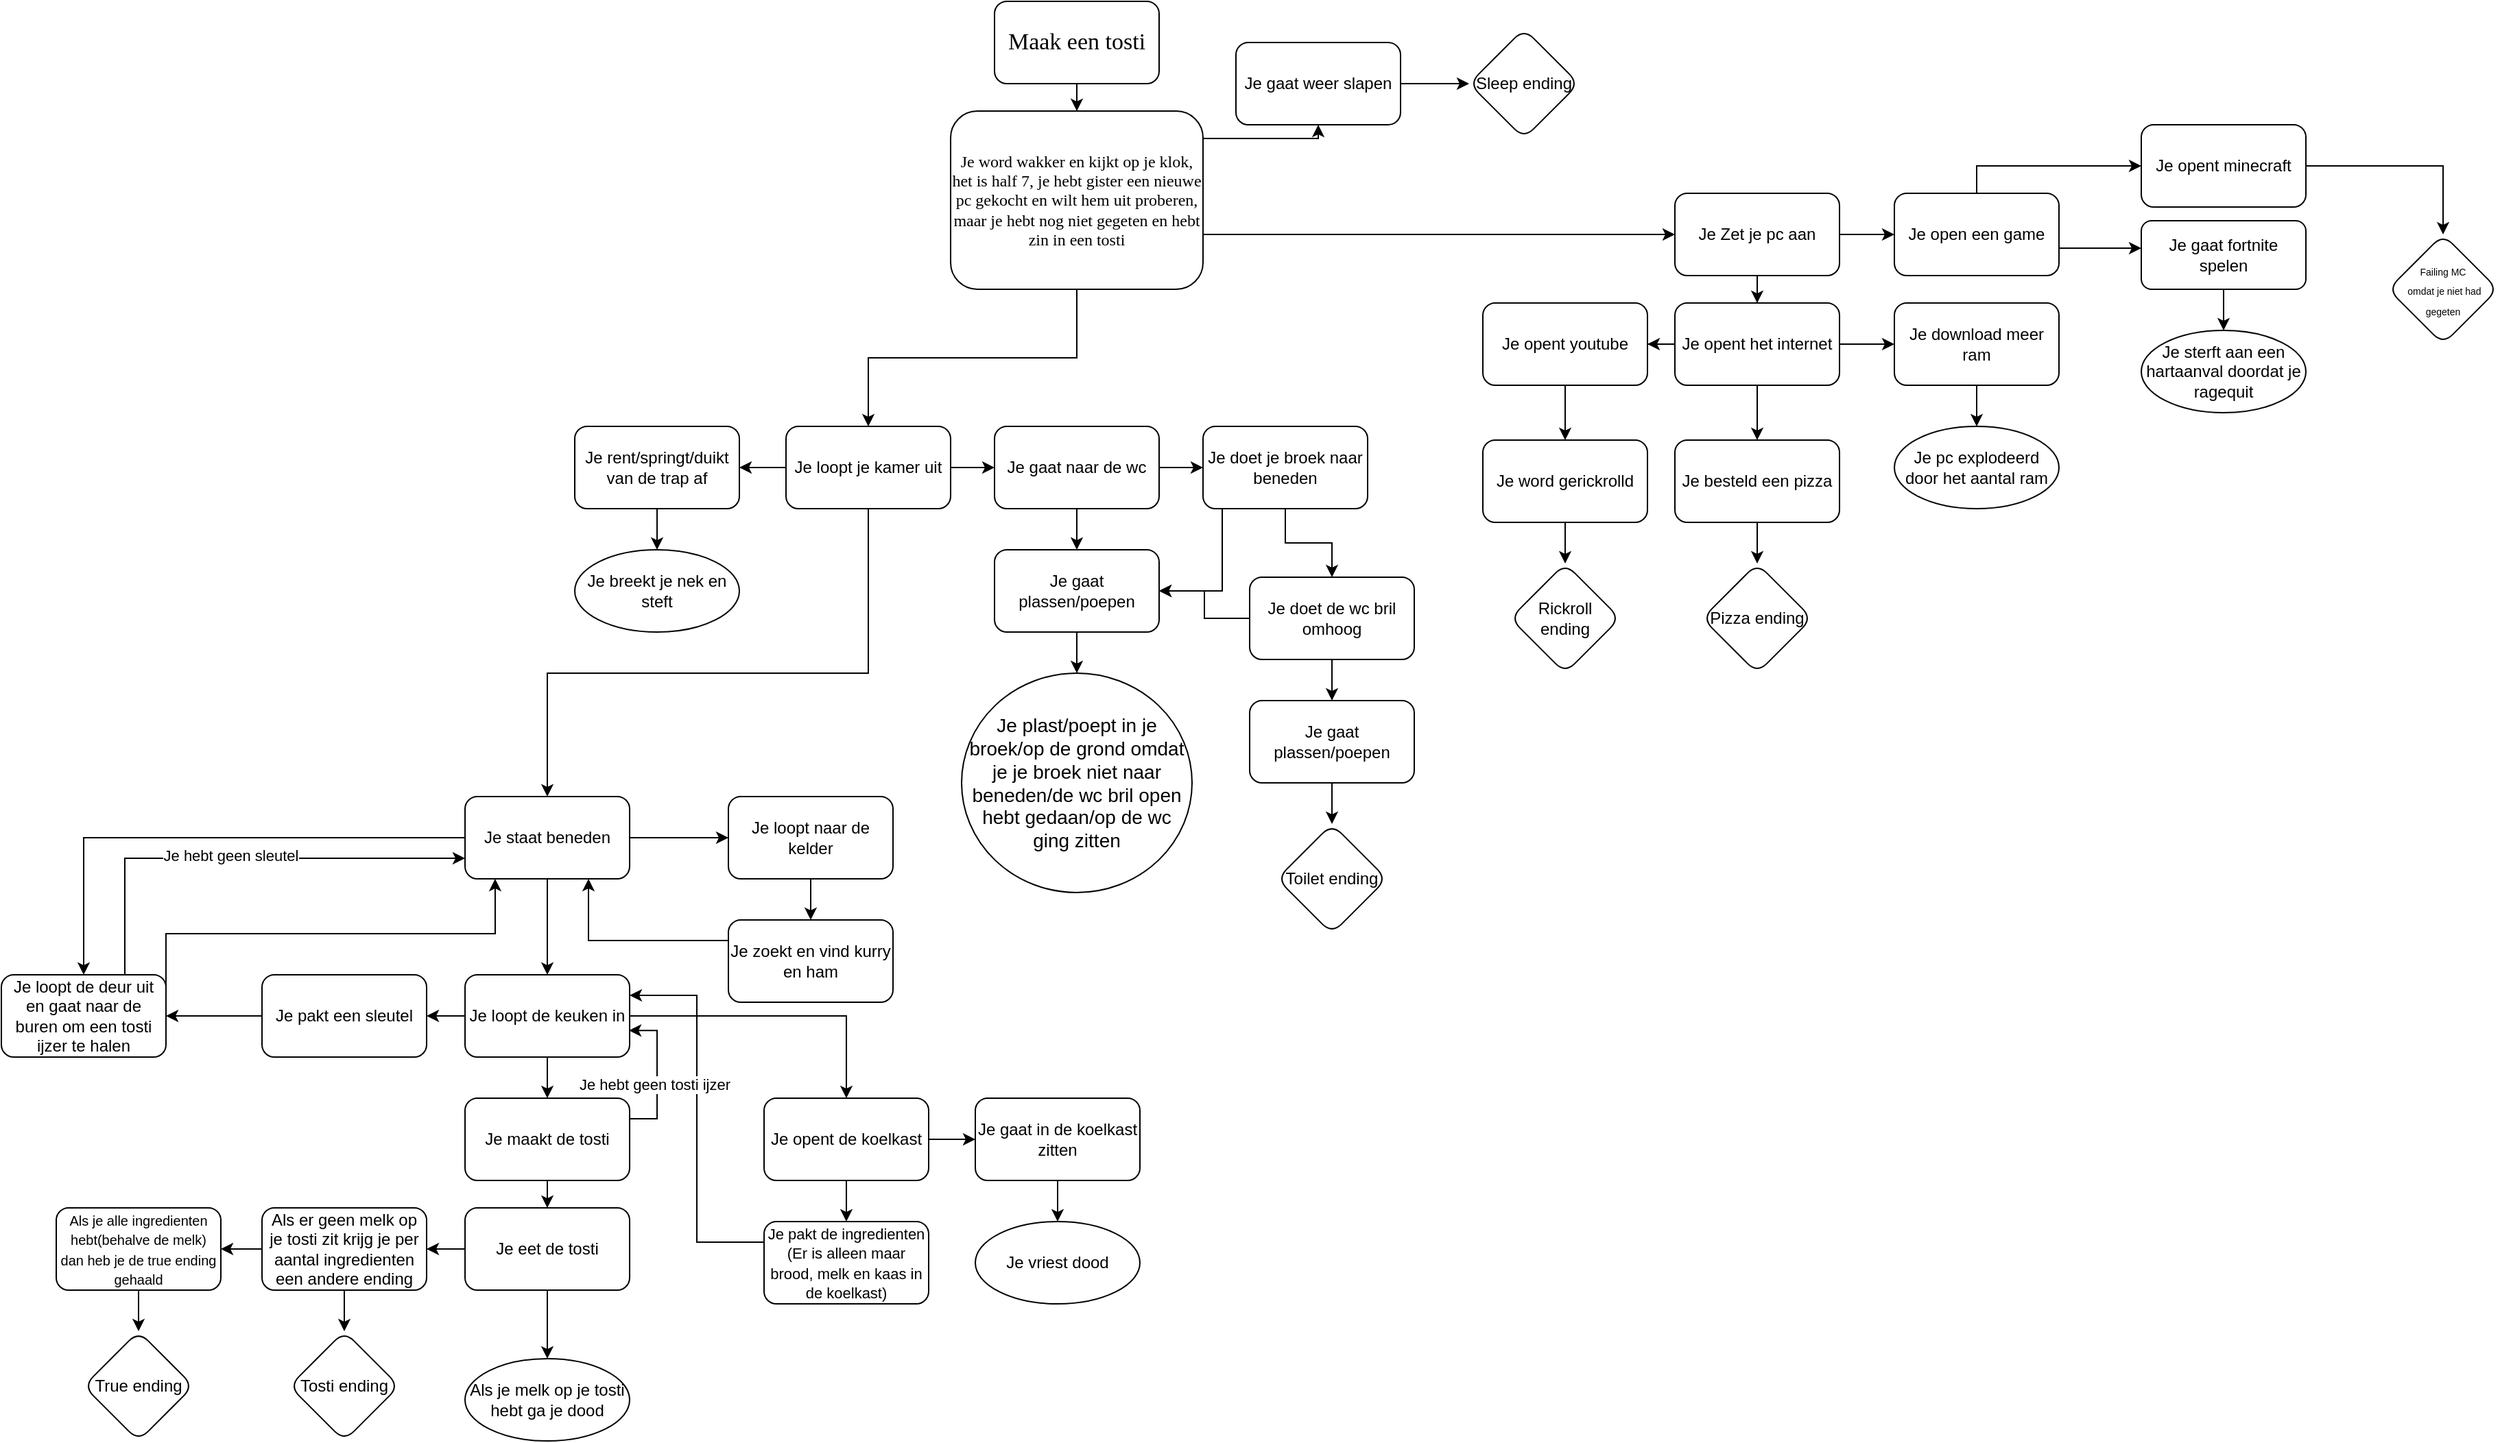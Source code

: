 <mxfile version="15.2.7" type="device"><diagram id="t-NhLki0uv-rIG52Zlui" name="Page-1"><mxGraphModel dx="3320" dy="1370" grid="1" gridSize="10" guides="1" tooltips="1" connect="1" arrows="1" fold="1" page="1" pageScale="1" pageWidth="827" pageHeight="1169" math="0" shadow="0"><root><mxCell id="0"/><mxCell id="1" parent="0"/><mxCell id="_DH_N6ZCU02UOD9aZjhE-5" value="" style="edgeStyle=orthogonalEdgeStyle;rounded=0;orthogonalLoop=1;jettySize=auto;html=1;" parent="1" source="_DH_N6ZCU02UOD9aZjhE-3" target="_DH_N6ZCU02UOD9aZjhE-4" edge="1"><mxGeometry relative="1" as="geometry"/></mxCell><mxCell id="_DH_N6ZCU02UOD9aZjhE-3" value="&lt;font style=&quot;font-size: 17px&quot; face=&quot;Lucida Console&quot;&gt;Maak een tosti&lt;/font&gt;" style="rounded=1;whiteSpace=wrap;html=1;" parent="1" vertex="1"><mxGeometry x="344" y="30" width="120" height="60" as="geometry"/></mxCell><mxCell id="_DH_N6ZCU02UOD9aZjhE-7" value="" style="edgeStyle=orthogonalEdgeStyle;rounded=0;orthogonalLoop=1;jettySize=auto;html=1;" parent="1" source="_DH_N6ZCU02UOD9aZjhE-4" target="_DH_N6ZCU02UOD9aZjhE-6" edge="1"><mxGeometry relative="1" as="geometry"><mxPoint x="500" y="130" as="sourcePoint"/><Array as="points"><mxPoint x="540" y="130"/><mxPoint x="540" y="130"/></Array></mxGeometry></mxCell><mxCell id="_DH_N6ZCU02UOD9aZjhE-14" value="" style="edgeStyle=orthogonalEdgeStyle;rounded=0;orthogonalLoop=1;jettySize=auto;html=1;" parent="1" source="_DH_N6ZCU02UOD9aZjhE-4" target="_DH_N6ZCU02UOD9aZjhE-13" edge="1"><mxGeometry relative="1" as="geometry"><mxPoint x="500" y="200" as="sourcePoint"/><Array as="points"><mxPoint x="530" y="200"/><mxPoint x="530" y="200"/></Array></mxGeometry></mxCell><mxCell id="_DH_N6ZCU02UOD9aZjhE-51" value="" style="edgeStyle=orthogonalEdgeStyle;rounded=0;orthogonalLoop=1;jettySize=auto;html=1;" parent="1" source="_DH_N6ZCU02UOD9aZjhE-4" target="_DH_N6ZCU02UOD9aZjhE-50" edge="1"><mxGeometry relative="1" as="geometry"/></mxCell><mxCell id="_DH_N6ZCU02UOD9aZjhE-4" value="&lt;font face=&quot;Lucida Console&quot;&gt;Je word wakker en kijkt op je klok, het is half 7, je hebt gister een nieuwe pc gekocht en wilt hem uit proberen, maar je hebt nog niet gegeten en hebt zin in een tosti&lt;/font&gt;" style="whiteSpace=wrap;html=1;rounded=1;" parent="1" vertex="1"><mxGeometry x="312" y="110" width="184" height="130" as="geometry"/></mxCell><mxCell id="_DH_N6ZCU02UOD9aZjhE-11" value="" style="edgeStyle=orthogonalEdgeStyle;rounded=0;orthogonalLoop=1;jettySize=auto;html=1;" parent="1" source="_DH_N6ZCU02UOD9aZjhE-6" target="_DH_N6ZCU02UOD9aZjhE-10" edge="1"><mxGeometry relative="1" as="geometry"/></mxCell><mxCell id="_DH_N6ZCU02UOD9aZjhE-6" value="Je gaat weer slapen" style="whiteSpace=wrap;html=1;rounded=1;" parent="1" vertex="1"><mxGeometry x="520" y="60" width="120" height="60" as="geometry"/></mxCell><mxCell id="_DH_N6ZCU02UOD9aZjhE-10" value="Sleep ending" style="rhombus;whiteSpace=wrap;html=1;rounded=1;" parent="1" vertex="1"><mxGeometry x="690" y="50" width="80" height="80" as="geometry"/></mxCell><mxCell id="_DH_N6ZCU02UOD9aZjhE-30" value="" style="edgeStyle=orthogonalEdgeStyle;rounded=0;orthogonalLoop=1;jettySize=auto;html=1;" parent="1" source="_DH_N6ZCU02UOD9aZjhE-13" target="_DH_N6ZCU02UOD9aZjhE-29" edge="1"><mxGeometry relative="1" as="geometry"/></mxCell><mxCell id="_DH_N6ZCU02UOD9aZjhE-42" value="" style="edgeStyle=orthogonalEdgeStyle;rounded=0;orthogonalLoop=1;jettySize=auto;html=1;" parent="1" source="_DH_N6ZCU02UOD9aZjhE-13" target="_DH_N6ZCU02UOD9aZjhE-41" edge="1"><mxGeometry relative="1" as="geometry"/></mxCell><mxCell id="_DH_N6ZCU02UOD9aZjhE-13" value="Je Zet je pc aan" style="whiteSpace=wrap;html=1;rounded=1;" parent="1" vertex="1"><mxGeometry x="840" y="170" width="120" height="60" as="geometry"/></mxCell><mxCell id="_DH_N6ZCU02UOD9aZjhE-23" style="edgeStyle=orthogonalEdgeStyle;rounded=0;orthogonalLoop=1;jettySize=auto;html=1;" parent="1" source="_DH_N6ZCU02UOD9aZjhE-15" target="_DH_N6ZCU02UOD9aZjhE-17" edge="1"><mxGeometry relative="1" as="geometry"/></mxCell><mxCell id="_DH_N6ZCU02UOD9aZjhE-15" value="Je besteld een pizza" style="whiteSpace=wrap;html=1;rounded=1;" parent="1" vertex="1"><mxGeometry x="840" y="350" width="120" height="60" as="geometry"/></mxCell><mxCell id="_DH_N6ZCU02UOD9aZjhE-17" value="Pizza ending" style="rhombus;whiteSpace=wrap;html=1;rounded=1;" parent="1" vertex="1"><mxGeometry x="860" y="440" width="80" height="80" as="geometry"/></mxCell><mxCell id="_DH_N6ZCU02UOD9aZjhE-39" value="" style="edgeStyle=orthogonalEdgeStyle;rounded=0;orthogonalLoop=1;jettySize=auto;html=1;" parent="1" source="_DH_N6ZCU02UOD9aZjhE-19" target="_DH_N6ZCU02UOD9aZjhE-38" edge="1"><mxGeometry relative="1" as="geometry"/></mxCell><mxCell id="_DH_N6ZCU02UOD9aZjhE-19" value="Je gaat fortnite spelen" style="whiteSpace=wrap;html=1;rounded=1;" parent="1" vertex="1"><mxGeometry x="1180" y="190" width="120" height="50" as="geometry"/></mxCell><mxCell id="_DH_N6ZCU02UOD9aZjhE-31" value="" style="edgeStyle=orthogonalEdgeStyle;rounded=0;orthogonalLoop=1;jettySize=auto;html=1;" parent="1" source="_DH_N6ZCU02UOD9aZjhE-29" target="_DH_N6ZCU02UOD9aZjhE-15" edge="1"><mxGeometry relative="1" as="geometry"/></mxCell><mxCell id="_DH_N6ZCU02UOD9aZjhE-33" value="" style="edgeStyle=orthogonalEdgeStyle;rounded=0;orthogonalLoop=1;jettySize=auto;html=1;" parent="1" source="_DH_N6ZCU02UOD9aZjhE-29" target="_DH_N6ZCU02UOD9aZjhE-32" edge="1"><mxGeometry relative="1" as="geometry"/></mxCell><mxCell id="_DH_N6ZCU02UOD9aZjhE-57" value="" style="edgeStyle=orthogonalEdgeStyle;rounded=0;orthogonalLoop=1;jettySize=auto;html=1;" parent="1" source="_DH_N6ZCU02UOD9aZjhE-29" target="_DH_N6ZCU02UOD9aZjhE-56" edge="1"><mxGeometry relative="1" as="geometry"/></mxCell><mxCell id="_DH_N6ZCU02UOD9aZjhE-29" value="Je opent het internet" style="whiteSpace=wrap;html=1;rounded=1;" parent="1" vertex="1"><mxGeometry x="840" y="250" width="120" height="60" as="geometry"/></mxCell><mxCell id="_DH_N6ZCU02UOD9aZjhE-49" value="" style="edgeStyle=orthogonalEdgeStyle;rounded=0;orthogonalLoop=1;jettySize=auto;html=1;" parent="1" source="_DH_N6ZCU02UOD9aZjhE-32" target="_DH_N6ZCU02UOD9aZjhE-48" edge="1"><mxGeometry relative="1" as="geometry"/></mxCell><mxCell id="_DH_N6ZCU02UOD9aZjhE-32" value="Je download meer ram" style="whiteSpace=wrap;html=1;rounded=1;" parent="1" vertex="1"><mxGeometry x="1000" y="250" width="120" height="60" as="geometry"/></mxCell><mxCell id="_DH_N6ZCU02UOD9aZjhE-38" value="Je sterft aan een hartaanval doordat je ragequit" style="ellipse;whiteSpace=wrap;html=1;rounded=1;" parent="1" vertex="1"><mxGeometry x="1180" y="270" width="120" height="60" as="geometry"/></mxCell><mxCell id="_DH_N6ZCU02UOD9aZjhE-43" value="" style="edgeStyle=orthogonalEdgeStyle;rounded=0;orthogonalLoop=1;jettySize=auto;html=1;" parent="1" source="_DH_N6ZCU02UOD9aZjhE-41" target="_DH_N6ZCU02UOD9aZjhE-19" edge="1"><mxGeometry relative="1" as="geometry"><Array as="points"><mxPoint x="1160" y="210"/><mxPoint x="1160" y="210"/></Array></mxGeometry></mxCell><mxCell id="_DH_N6ZCU02UOD9aZjhE-45" value="" style="edgeStyle=orthogonalEdgeStyle;rounded=0;orthogonalLoop=1;jettySize=auto;html=1;" parent="1" source="_DH_N6ZCU02UOD9aZjhE-41" target="_DH_N6ZCU02UOD9aZjhE-44" edge="1"><mxGeometry relative="1" as="geometry"><Array as="points"><mxPoint x="1060" y="150"/></Array></mxGeometry></mxCell><mxCell id="_DH_N6ZCU02UOD9aZjhE-41" value="Je open een game" style="whiteSpace=wrap;html=1;rounded=1;" parent="1" vertex="1"><mxGeometry x="1000" y="170" width="120" height="60" as="geometry"/></mxCell><mxCell id="_DH_N6ZCU02UOD9aZjhE-47" value="" style="edgeStyle=orthogonalEdgeStyle;rounded=0;orthogonalLoop=1;jettySize=auto;html=1;" parent="1" source="_DH_N6ZCU02UOD9aZjhE-44" target="_DH_N6ZCU02UOD9aZjhE-46" edge="1"><mxGeometry relative="1" as="geometry"/></mxCell><mxCell id="_DH_N6ZCU02UOD9aZjhE-44" value="Je opent minecraft" style="whiteSpace=wrap;html=1;rounded=1;" parent="1" vertex="1"><mxGeometry x="1180" y="120" width="120" height="60" as="geometry"/></mxCell><mxCell id="_DH_N6ZCU02UOD9aZjhE-46" value="&lt;font style=&quot;font-size: 7px&quot;&gt;Failing MC&lt;br&gt;&amp;nbsp;omdat je niet had gegeten&lt;/font&gt;" style="rhombus;whiteSpace=wrap;html=1;rounded=1;" parent="1" vertex="1"><mxGeometry x="1360" y="200" width="80" height="80" as="geometry"/></mxCell><mxCell id="_DH_N6ZCU02UOD9aZjhE-48" value="&lt;span&gt;Je pc explodeerd door het aantal ram&lt;/span&gt;" style="ellipse;whiteSpace=wrap;html=1;rounded=1;" parent="1" vertex="1"><mxGeometry x="1000" y="340" width="120" height="60" as="geometry"/></mxCell><mxCell id="_DH_N6ZCU02UOD9aZjhE-53" value="" style="edgeStyle=orthogonalEdgeStyle;rounded=0;orthogonalLoop=1;jettySize=auto;html=1;" parent="1" source="_DH_N6ZCU02UOD9aZjhE-50" target="_DH_N6ZCU02UOD9aZjhE-52" edge="1"><mxGeometry relative="1" as="geometry"/></mxCell><mxCell id="_DH_N6ZCU02UOD9aZjhE-63" value="" style="edgeStyle=orthogonalEdgeStyle;rounded=0;orthogonalLoop=1;jettySize=auto;html=1;" parent="1" source="_DH_N6ZCU02UOD9aZjhE-50" target="_DH_N6ZCU02UOD9aZjhE-62" edge="1"><mxGeometry relative="1" as="geometry"/></mxCell><mxCell id="_DH_N6ZCU02UOD9aZjhE-89" value="" style="edgeStyle=orthogonalEdgeStyle;rounded=0;orthogonalLoop=1;jettySize=auto;html=1;" parent="1" source="_DH_N6ZCU02UOD9aZjhE-50" target="_DH_N6ZCU02UOD9aZjhE-88" edge="1"><mxGeometry relative="1" as="geometry"><Array as="points"><mxPoint x="252" y="520"/><mxPoint x="18" y="520"/></Array></mxGeometry></mxCell><mxCell id="_DH_N6ZCU02UOD9aZjhE-50" value="Je loopt je kamer uit" style="whiteSpace=wrap;html=1;rounded=1;" parent="1" vertex="1"><mxGeometry x="192" y="340" width="120" height="60" as="geometry"/></mxCell><mxCell id="_DH_N6ZCU02UOD9aZjhE-55" value="" style="edgeStyle=orthogonalEdgeStyle;rounded=0;orthogonalLoop=1;jettySize=auto;html=1;" parent="1" source="_DH_N6ZCU02UOD9aZjhE-52" target="_DH_N6ZCU02UOD9aZjhE-54" edge="1"><mxGeometry relative="1" as="geometry"/></mxCell><mxCell id="_DH_N6ZCU02UOD9aZjhE-52" value="Je rent/springt/duikt van de trap af" style="whiteSpace=wrap;html=1;rounded=1;" parent="1" vertex="1"><mxGeometry x="38" y="340" width="120" height="60" as="geometry"/></mxCell><mxCell id="_DH_N6ZCU02UOD9aZjhE-54" value="Je breekt je nek en steft" style="ellipse;whiteSpace=wrap;html=1;rounded=1;" parent="1" vertex="1"><mxGeometry x="38" y="430" width="120" height="60" as="geometry"/></mxCell><mxCell id="_DH_N6ZCU02UOD9aZjhE-59" value="" style="edgeStyle=orthogonalEdgeStyle;rounded=0;orthogonalLoop=1;jettySize=auto;html=1;" parent="1" source="_DH_N6ZCU02UOD9aZjhE-56" target="_DH_N6ZCU02UOD9aZjhE-58" edge="1"><mxGeometry relative="1" as="geometry"/></mxCell><mxCell id="_DH_N6ZCU02UOD9aZjhE-56" value="Je opent youtube" style="whiteSpace=wrap;html=1;rounded=1;" parent="1" vertex="1"><mxGeometry x="700" y="250" width="120" height="60" as="geometry"/></mxCell><mxCell id="_DH_N6ZCU02UOD9aZjhE-61" value="" style="edgeStyle=orthogonalEdgeStyle;rounded=0;orthogonalLoop=1;jettySize=auto;html=1;" parent="1" source="_DH_N6ZCU02UOD9aZjhE-58" target="_DH_N6ZCU02UOD9aZjhE-60" edge="1"><mxGeometry relative="1" as="geometry"/></mxCell><mxCell id="_DH_N6ZCU02UOD9aZjhE-58" value="Je word gerickrolld" style="whiteSpace=wrap;html=1;rounded=1;" parent="1" vertex="1"><mxGeometry x="700" y="350" width="120" height="60" as="geometry"/></mxCell><mxCell id="_DH_N6ZCU02UOD9aZjhE-60" value="Rickroll ending" style="rhombus;whiteSpace=wrap;html=1;rounded=1;" parent="1" vertex="1"><mxGeometry x="720" y="440" width="80" height="80" as="geometry"/></mxCell><mxCell id="_DH_N6ZCU02UOD9aZjhE-66" value="" style="edgeStyle=orthogonalEdgeStyle;rounded=0;orthogonalLoop=1;jettySize=auto;html=1;" parent="1" source="_DH_N6ZCU02UOD9aZjhE-62" target="_DH_N6ZCU02UOD9aZjhE-65" edge="1"><mxGeometry relative="1" as="geometry"/></mxCell><mxCell id="_DH_N6ZCU02UOD9aZjhE-70" value="" style="edgeStyle=orthogonalEdgeStyle;rounded=0;orthogonalLoop=1;jettySize=auto;html=1;" parent="1" source="_DH_N6ZCU02UOD9aZjhE-62" target="_DH_N6ZCU02UOD9aZjhE-69" edge="1"><mxGeometry relative="1" as="geometry"/></mxCell><mxCell id="_DH_N6ZCU02UOD9aZjhE-62" value="Je gaat naar de wc" style="whiteSpace=wrap;html=1;rounded=1;" parent="1" vertex="1"><mxGeometry x="344" y="340" width="120" height="60" as="geometry"/></mxCell><mxCell id="_DH_N6ZCU02UOD9aZjhE-68" value="" style="edgeStyle=orthogonalEdgeStyle;rounded=0;orthogonalLoop=1;jettySize=auto;html=1;" parent="1" source="_DH_N6ZCU02UOD9aZjhE-65" target="_DH_N6ZCU02UOD9aZjhE-67" edge="1"><mxGeometry relative="1" as="geometry"/></mxCell><mxCell id="_DH_N6ZCU02UOD9aZjhE-65" value="Je gaat plassen/poepen" style="whiteSpace=wrap;html=1;rounded=1;" parent="1" vertex="1"><mxGeometry x="344" y="430" width="120" height="60" as="geometry"/></mxCell><mxCell id="_DH_N6ZCU02UOD9aZjhE-67" value="&lt;font style=&quot;font-size: 14px&quot;&gt;Je plast/poept in je broek/op de grond omdat je je broek niet naar beneden/de wc bril open hebt gedaan/op de wc ging zitten&lt;/font&gt;" style="ellipse;whiteSpace=wrap;html=1;rounded=1;" parent="1" vertex="1"><mxGeometry x="320" y="520" width="168" height="160" as="geometry"/></mxCell><mxCell id="_DH_N6ZCU02UOD9aZjhE-71" style="edgeStyle=orthogonalEdgeStyle;rounded=0;orthogonalLoop=1;jettySize=auto;html=1;entryX=1;entryY=0.5;entryDx=0;entryDy=0;exitX=0.5;exitY=1;exitDx=0;exitDy=0;" parent="1" source="_DH_N6ZCU02UOD9aZjhE-69" target="_DH_N6ZCU02UOD9aZjhE-65" edge="1"><mxGeometry relative="1" as="geometry"><Array as="points"><mxPoint x="510" y="400"/><mxPoint x="510" y="460"/></Array></mxGeometry></mxCell><mxCell id="_DH_N6ZCU02UOD9aZjhE-73" value="" style="edgeStyle=orthogonalEdgeStyle;rounded=0;orthogonalLoop=1;jettySize=auto;html=1;" parent="1" source="_DH_N6ZCU02UOD9aZjhE-69" target="_DH_N6ZCU02UOD9aZjhE-72" edge="1"><mxGeometry relative="1" as="geometry"/></mxCell><mxCell id="_DH_N6ZCU02UOD9aZjhE-69" value="Je doet je broek naar beneden" style="whiteSpace=wrap;html=1;rounded=1;" parent="1" vertex="1"><mxGeometry x="496" y="340" width="120" height="60" as="geometry"/></mxCell><mxCell id="_DH_N6ZCU02UOD9aZjhE-87" value="" style="edgeStyle=orthogonalEdgeStyle;rounded=0;orthogonalLoop=1;jettySize=auto;html=1;" parent="1" source="_DH_N6ZCU02UOD9aZjhE-72" target="_DH_N6ZCU02UOD9aZjhE-65" edge="1"><mxGeometry relative="1" as="geometry"/></mxCell><mxCell id="mQAcr0lU5chnXXtEiFUO-2" value="" style="edgeStyle=orthogonalEdgeStyle;rounded=0;orthogonalLoop=1;jettySize=auto;html=1;" edge="1" parent="1" source="_DH_N6ZCU02UOD9aZjhE-72" target="_DH_N6ZCU02UOD9aZjhE-78"><mxGeometry relative="1" as="geometry"/></mxCell><mxCell id="_DH_N6ZCU02UOD9aZjhE-72" value="Je doet de wc bril omhoog" style="whiteSpace=wrap;html=1;rounded=1;" parent="1" vertex="1"><mxGeometry x="530" y="450" width="120" height="60" as="geometry"/></mxCell><mxCell id="_DH_N6ZCU02UOD9aZjhE-82" value="" style="edgeStyle=orthogonalEdgeStyle;rounded=0;orthogonalLoop=1;jettySize=auto;html=1;" parent="1" source="_DH_N6ZCU02UOD9aZjhE-78" target="_DH_N6ZCU02UOD9aZjhE-81" edge="1"><mxGeometry relative="1" as="geometry"/></mxCell><mxCell id="_DH_N6ZCU02UOD9aZjhE-78" value="Je gaat plassen/poepen" style="whiteSpace=wrap;html=1;rounded=1;" parent="1" vertex="1"><mxGeometry x="530" y="540" width="120" height="60" as="geometry"/></mxCell><mxCell id="_DH_N6ZCU02UOD9aZjhE-81" value="Toilet ending" style="rhombus;whiteSpace=wrap;html=1;rounded=1;" parent="1" vertex="1"><mxGeometry x="550" y="630" width="80" height="80" as="geometry"/></mxCell><mxCell id="_DH_N6ZCU02UOD9aZjhE-92" value="" style="edgeStyle=orthogonalEdgeStyle;rounded=0;orthogonalLoop=1;jettySize=auto;html=1;" parent="1" source="_DH_N6ZCU02UOD9aZjhE-88" target="_DH_N6ZCU02UOD9aZjhE-91" edge="1"><mxGeometry relative="1" as="geometry"/></mxCell><mxCell id="_DH_N6ZCU02UOD9aZjhE-94" value="" style="edgeStyle=orthogonalEdgeStyle;rounded=0;orthogonalLoop=1;jettySize=auto;html=1;" parent="1" source="_DH_N6ZCU02UOD9aZjhE-88" target="_DH_N6ZCU02UOD9aZjhE-93" edge="1"><mxGeometry relative="1" as="geometry"/></mxCell><mxCell id="_DH_N6ZCU02UOD9aZjhE-146" value="" style="edgeStyle=orthogonalEdgeStyle;rounded=0;orthogonalLoop=1;jettySize=auto;html=1;" parent="1" source="_DH_N6ZCU02UOD9aZjhE-88" target="_DH_N6ZCU02UOD9aZjhE-145" edge="1"><mxGeometry relative="1" as="geometry"/></mxCell><mxCell id="_DH_N6ZCU02UOD9aZjhE-88" value="Je staat beneden" style="whiteSpace=wrap;html=1;rounded=1;" parent="1" vertex="1"><mxGeometry x="-42" y="610" width="120" height="60" as="geometry"/></mxCell><mxCell id="_DH_N6ZCU02UOD9aZjhE-100" value="" style="edgeStyle=orthogonalEdgeStyle;rounded=0;orthogonalLoop=1;jettySize=auto;html=1;" parent="1" source="_DH_N6ZCU02UOD9aZjhE-91" target="_DH_N6ZCU02UOD9aZjhE-99" edge="1"><mxGeometry relative="1" as="geometry"/></mxCell><mxCell id="_DH_N6ZCU02UOD9aZjhE-104" value="" style="edgeStyle=orthogonalEdgeStyle;rounded=0;orthogonalLoop=1;jettySize=auto;html=1;" parent="1" source="_DH_N6ZCU02UOD9aZjhE-91" target="_DH_N6ZCU02UOD9aZjhE-103" edge="1"><mxGeometry relative="1" as="geometry"/></mxCell><mxCell id="_DH_N6ZCU02UOD9aZjhE-133" value="" style="edgeStyle=orthogonalEdgeStyle;rounded=0;orthogonalLoop=1;jettySize=auto;html=1;" parent="1" source="_DH_N6ZCU02UOD9aZjhE-91" target="_DH_N6ZCU02UOD9aZjhE-132" edge="1"><mxGeometry relative="1" as="geometry"/></mxCell><mxCell id="_DH_N6ZCU02UOD9aZjhE-91" value="Je loopt de keuken in" style="whiteSpace=wrap;html=1;rounded=1;" parent="1" vertex="1"><mxGeometry x="-42" y="740" width="120" height="60" as="geometry"/></mxCell><mxCell id="_DH_N6ZCU02UOD9aZjhE-129" style="edgeStyle=orthogonalEdgeStyle;rounded=0;orthogonalLoop=1;jettySize=auto;html=1;exitX=0.75;exitY=0;exitDx=0;exitDy=0;entryX=0;entryY=0.75;entryDx=0;entryDy=0;" parent="1" source="_DH_N6ZCU02UOD9aZjhE-93" target="_DH_N6ZCU02UOD9aZjhE-88" edge="1"><mxGeometry relative="1" as="geometry"/></mxCell><mxCell id="_DH_N6ZCU02UOD9aZjhE-130" value="Je hebt geen sleutel" style="edgeLabel;html=1;align=center;verticalAlign=middle;resizable=0;points=[];" parent="_DH_N6ZCU02UOD9aZjhE-129" vertex="1" connectable="0"><mxGeometry x="-0.029" y="2" relative="1" as="geometry"><mxPoint as="offset"/></mxGeometry></mxCell><mxCell id="_DH_N6ZCU02UOD9aZjhE-144" style="edgeStyle=orthogonalEdgeStyle;rounded=0;orthogonalLoop=1;jettySize=auto;html=1;exitX=1;exitY=0.25;exitDx=0;exitDy=0;entryX=0.183;entryY=1;entryDx=0;entryDy=0;entryPerimeter=0;" parent="1" source="_DH_N6ZCU02UOD9aZjhE-93" target="_DH_N6ZCU02UOD9aZjhE-88" edge="1"><mxGeometry relative="1" as="geometry"><Array as="points"><mxPoint x="-260" y="710"/><mxPoint x="-20" y="710"/></Array></mxGeometry></mxCell><mxCell id="_DH_N6ZCU02UOD9aZjhE-93" value="Je loopt de deur uit&lt;br&gt;en gaat naar de buren om een tosti ijzer te halen" style="whiteSpace=wrap;html=1;rounded=1;" parent="1" vertex="1"><mxGeometry x="-380" y="740" width="120" height="60" as="geometry"/></mxCell><mxCell id="_DH_N6ZCU02UOD9aZjhE-110" value="" style="edgeStyle=orthogonalEdgeStyle;rounded=0;orthogonalLoop=1;jettySize=auto;html=1;" parent="1" source="_DH_N6ZCU02UOD9aZjhE-103" target="_DH_N6ZCU02UOD9aZjhE-109" edge="1"><mxGeometry relative="1" as="geometry"/></mxCell><mxCell id="_DH_N6ZCU02UOD9aZjhE-156" value="" style="edgeStyle=orthogonalEdgeStyle;rounded=0;orthogonalLoop=1;jettySize=auto;html=1;" parent="1" source="_DH_N6ZCU02UOD9aZjhE-103" target="_DH_N6ZCU02UOD9aZjhE-155" edge="1"><mxGeometry relative="1" as="geometry"/></mxCell><mxCell id="_DH_N6ZCU02UOD9aZjhE-103" value="Je opent de koelkast" style="whiteSpace=wrap;html=1;rounded=1;" parent="1" vertex="1"><mxGeometry x="176" y="830" width="120" height="60" as="geometry"/></mxCell><mxCell id="_DH_N6ZCU02UOD9aZjhE-141" style="edgeStyle=orthogonalEdgeStyle;rounded=0;orthogonalLoop=1;jettySize=auto;html=1;exitX=0;exitY=0.25;exitDx=0;exitDy=0;entryX=1;entryY=0.25;entryDx=0;entryDy=0;" parent="1" source="_DH_N6ZCU02UOD9aZjhE-109" target="_DH_N6ZCU02UOD9aZjhE-91" edge="1"><mxGeometry relative="1" as="geometry"/></mxCell><mxCell id="_DH_N6ZCU02UOD9aZjhE-109" value="&lt;font style=&quot;font-size: 11px&quot;&gt;Je pakt de ingredienten&lt;br&gt;(Er is alleen maar brood, melk en kaas in de koelkast)&lt;/font&gt;" style="whiteSpace=wrap;html=1;rounded=1;" parent="1" vertex="1"><mxGeometry x="176" y="920" width="120" height="60" as="geometry"/></mxCell><mxCell id="_DH_N6ZCU02UOD9aZjhE-117" value="Als je melk op je tosti hebt ga je dood" style="ellipse;whiteSpace=wrap;html=1;rounded=1;" parent="1" vertex="1"><mxGeometry x="-42" y="1020" width="120" height="60" as="geometry"/></mxCell><mxCell id="_DH_N6ZCU02UOD9aZjhE-122" value="" style="edgeStyle=orthogonalEdgeStyle;rounded=0;orthogonalLoop=1;jettySize=auto;html=1;" parent="1" source="_DH_N6ZCU02UOD9aZjhE-119" target="_DH_N6ZCU02UOD9aZjhE-121" edge="1"><mxGeometry relative="1" as="geometry"/></mxCell><mxCell id="_DH_N6ZCU02UOD9aZjhE-152" value="" style="edgeStyle=orthogonalEdgeStyle;rounded=0;orthogonalLoop=1;jettySize=auto;html=1;" parent="1" source="_DH_N6ZCU02UOD9aZjhE-119" target="_DH_N6ZCU02UOD9aZjhE-151" edge="1"><mxGeometry relative="1" as="geometry"/></mxCell><mxCell id="_DH_N6ZCU02UOD9aZjhE-119" value="Als er geen melk op je tosti zit krijg je per aantal ingredienten een andere ending" style="whiteSpace=wrap;html=1;rounded=1;" parent="1" vertex="1"><mxGeometry x="-190" y="910" width="120" height="60" as="geometry"/></mxCell><mxCell id="_DH_N6ZCU02UOD9aZjhE-121" value="Tosti ending" style="rhombus;whiteSpace=wrap;html=1;rounded=1;" parent="1" vertex="1"><mxGeometry x="-170" y="1000" width="80" height="80" as="geometry"/></mxCell><mxCell id="_DH_N6ZCU02UOD9aZjhE-128" value="" style="edgeStyle=orthogonalEdgeStyle;rounded=0;orthogonalLoop=1;jettySize=auto;html=1;" parent="1" source="_DH_N6ZCU02UOD9aZjhE-99" target="_DH_N6ZCU02UOD9aZjhE-93" edge="1"><mxGeometry relative="1" as="geometry"/></mxCell><mxCell id="_DH_N6ZCU02UOD9aZjhE-99" value="Je pakt een sleutel" style="whiteSpace=wrap;html=1;rounded=1;" parent="1" vertex="1"><mxGeometry x="-190" y="740" width="120" height="60" as="geometry"/></mxCell><mxCell id="_DH_N6ZCU02UOD9aZjhE-136" value="" style="edgeStyle=orthogonalEdgeStyle;rounded=0;orthogonalLoop=1;jettySize=auto;html=1;" parent="1" source="_DH_N6ZCU02UOD9aZjhE-132" target="_DH_N6ZCU02UOD9aZjhE-135" edge="1"><mxGeometry relative="1" as="geometry"/></mxCell><mxCell id="_DH_N6ZCU02UOD9aZjhE-139" style="edgeStyle=orthogonalEdgeStyle;rounded=0;orthogonalLoop=1;jettySize=auto;html=1;exitX=1;exitY=0.25;exitDx=0;exitDy=0;entryX=0.996;entryY=0.677;entryDx=0;entryDy=0;entryPerimeter=0;" parent="1" source="_DH_N6ZCU02UOD9aZjhE-132" target="_DH_N6ZCU02UOD9aZjhE-91" edge="1"><mxGeometry relative="1" as="geometry"/></mxCell><mxCell id="_DH_N6ZCU02UOD9aZjhE-140" value="Je hebt geen tosti ijzer" style="edgeLabel;html=1;align=center;verticalAlign=middle;resizable=0;points=[];" parent="_DH_N6ZCU02UOD9aZjhE-139" vertex="1" connectable="0"><mxGeometry x="-0.14" y="2" relative="1" as="geometry"><mxPoint as="offset"/></mxGeometry></mxCell><mxCell id="_DH_N6ZCU02UOD9aZjhE-132" value="Je maakt de tosti" style="whiteSpace=wrap;html=1;rounded=1;" parent="1" vertex="1"><mxGeometry x="-42" y="830" width="120" height="60" as="geometry"/></mxCell><mxCell id="_DH_N6ZCU02UOD9aZjhE-137" value="" style="edgeStyle=orthogonalEdgeStyle;rounded=0;orthogonalLoop=1;jettySize=auto;html=1;" parent="1" source="_DH_N6ZCU02UOD9aZjhE-135" target="_DH_N6ZCU02UOD9aZjhE-117" edge="1"><mxGeometry relative="1" as="geometry"/></mxCell><mxCell id="_DH_N6ZCU02UOD9aZjhE-138" value="" style="edgeStyle=orthogonalEdgeStyle;rounded=0;orthogonalLoop=1;jettySize=auto;html=1;" parent="1" source="_DH_N6ZCU02UOD9aZjhE-135" target="_DH_N6ZCU02UOD9aZjhE-119" edge="1"><mxGeometry relative="1" as="geometry"/></mxCell><mxCell id="_DH_N6ZCU02UOD9aZjhE-135" value="Je eet de tosti" style="whiteSpace=wrap;html=1;rounded=1;" parent="1" vertex="1"><mxGeometry x="-42" y="910" width="120" height="60" as="geometry"/></mxCell><mxCell id="_DH_N6ZCU02UOD9aZjhE-148" value="" style="edgeStyle=orthogonalEdgeStyle;rounded=0;orthogonalLoop=1;jettySize=auto;html=1;exitX=0.5;exitY=1;exitDx=0;exitDy=0;" parent="1" source="_DH_N6ZCU02UOD9aZjhE-145" target="_DH_N6ZCU02UOD9aZjhE-147" edge="1"><mxGeometry relative="1" as="geometry"/></mxCell><mxCell id="_DH_N6ZCU02UOD9aZjhE-145" value="Je loopt naar de kelder" style="whiteSpace=wrap;html=1;rounded=1;" parent="1" vertex="1"><mxGeometry x="150" y="610" width="120" height="60" as="geometry"/></mxCell><mxCell id="_DH_N6ZCU02UOD9aZjhE-150" style="edgeStyle=orthogonalEdgeStyle;rounded=0;orthogonalLoop=1;jettySize=auto;html=1;exitX=0;exitY=0.25;exitDx=0;exitDy=0;entryX=0.75;entryY=1;entryDx=0;entryDy=0;" parent="1" source="_DH_N6ZCU02UOD9aZjhE-147" target="_DH_N6ZCU02UOD9aZjhE-88" edge="1"><mxGeometry relative="1" as="geometry"/></mxCell><mxCell id="_DH_N6ZCU02UOD9aZjhE-147" value="Je zoekt en vind kurry en ham" style="whiteSpace=wrap;html=1;rounded=1;" parent="1" vertex="1"><mxGeometry x="150" y="700" width="120" height="60" as="geometry"/></mxCell><mxCell id="_DH_N6ZCU02UOD9aZjhE-154" value="" style="edgeStyle=orthogonalEdgeStyle;rounded=0;orthogonalLoop=1;jettySize=auto;html=1;" parent="1" source="_DH_N6ZCU02UOD9aZjhE-151" target="_DH_N6ZCU02UOD9aZjhE-153" edge="1"><mxGeometry relative="1" as="geometry"/></mxCell><mxCell id="_DH_N6ZCU02UOD9aZjhE-151" value="&lt;font style=&quot;font-size: 10px&quot;&gt;Als je alle ingredienten hebt(behalve de melk) dan heb je de true ending gehaald&lt;/font&gt;" style="whiteSpace=wrap;html=1;rounded=1;" parent="1" vertex="1"><mxGeometry x="-340" y="910" width="120" height="60" as="geometry"/></mxCell><mxCell id="_DH_N6ZCU02UOD9aZjhE-153" value="True ending" style="rhombus;whiteSpace=wrap;html=1;rounded=1;" parent="1" vertex="1"><mxGeometry x="-320" y="1000" width="80" height="80" as="geometry"/></mxCell><mxCell id="_DH_N6ZCU02UOD9aZjhE-158" value="" style="edgeStyle=orthogonalEdgeStyle;rounded=0;orthogonalLoop=1;jettySize=auto;html=1;" parent="1" source="_DH_N6ZCU02UOD9aZjhE-155" target="_DH_N6ZCU02UOD9aZjhE-157" edge="1"><mxGeometry relative="1" as="geometry"/></mxCell><mxCell id="_DH_N6ZCU02UOD9aZjhE-155" value="Je gaat in de koelkast zitten" style="whiteSpace=wrap;html=1;rounded=1;" parent="1" vertex="1"><mxGeometry x="330" y="830" width="120" height="60" as="geometry"/></mxCell><mxCell id="_DH_N6ZCU02UOD9aZjhE-157" value="Je vriest dood" style="ellipse;whiteSpace=wrap;html=1;rounded=1;" parent="1" vertex="1"><mxGeometry x="330" y="920" width="120" height="60" as="geometry"/></mxCell></root></mxGraphModel></diagram></mxfile>